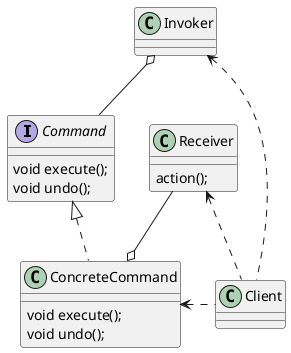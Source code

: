 @startuml
interface Command

class ConcreteCommand
class Receiver
class Invoker
class Client
Command <|.. ConcreteCommand
ConcreteCommand o-up- Receiver
Invoker o-- Command
Receiver <.right.Client
Invoker <.right.Client
ConcreteCommand <.right.Client
interface Command{
   void execute();
   void undo();
}

class ConcreteCommand{
   void execute();
   void undo();
}

class Receiver{
  action();
}
@enduml